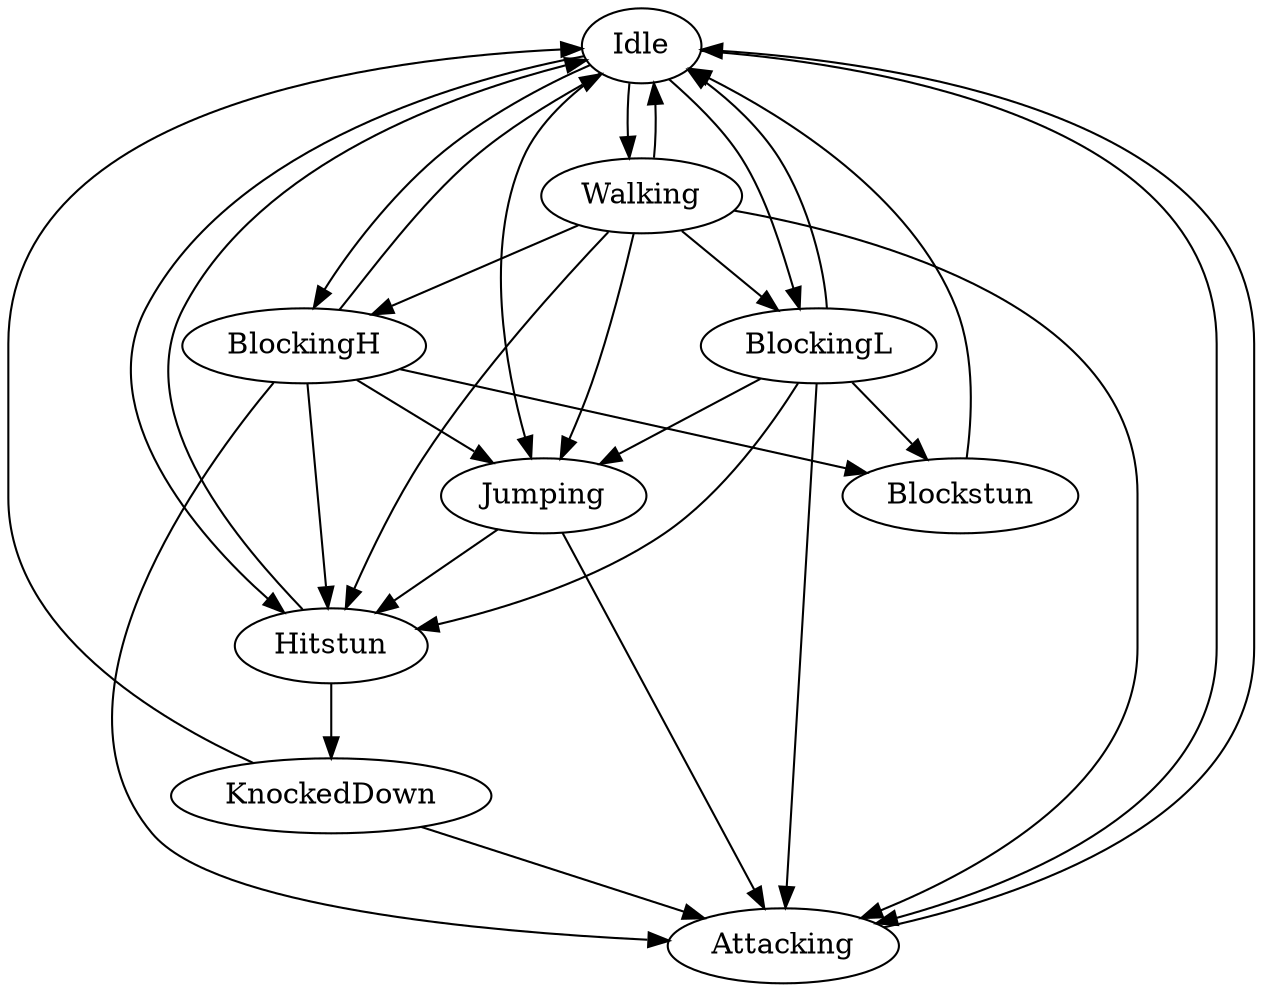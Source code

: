 digraph PlayerState {
    Idle -> { Walking, BlockingH, BlockingL, Hitstun, Jumping, Attacking }
    Walking ->{ Idle, BlockingH, BlockingL, Hitstun, Jumping, Attacking }
    { BlockingL, BlockingH } -> { Idle, Blockstun, Hitstun, Jumping, Attacking }
    Blockstun -> Idle
    Hitstun -> Idle, KnockedDown
    Jumping -> { Attacking, Hitstun }
    Attacking -> Idle
    KnockedDown -> { Attacking, Idle }
  }
